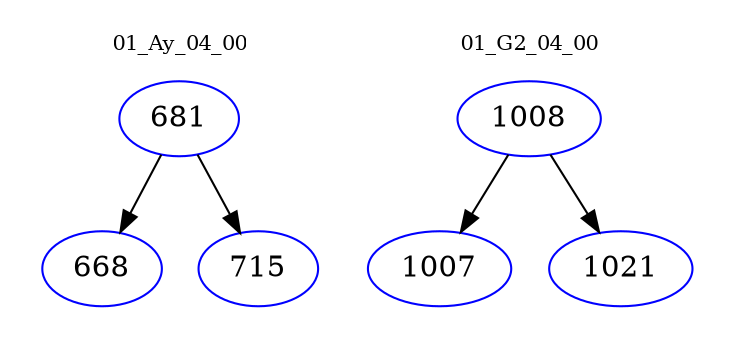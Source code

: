 digraph{
subgraph cluster_0 {
color = white
label = "01_Ay_04_00";
fontsize=10;
T0_681 [label="681", color="blue"]
T0_681 -> T0_668 [color="black"]
T0_668 [label="668", color="blue"]
T0_681 -> T0_715 [color="black"]
T0_715 [label="715", color="blue"]
}
subgraph cluster_1 {
color = white
label = "01_G2_04_00";
fontsize=10;
T1_1008 [label="1008", color="blue"]
T1_1008 -> T1_1007 [color="black"]
T1_1007 [label="1007", color="blue"]
T1_1008 -> T1_1021 [color="black"]
T1_1021 [label="1021", color="blue"]
}
}
